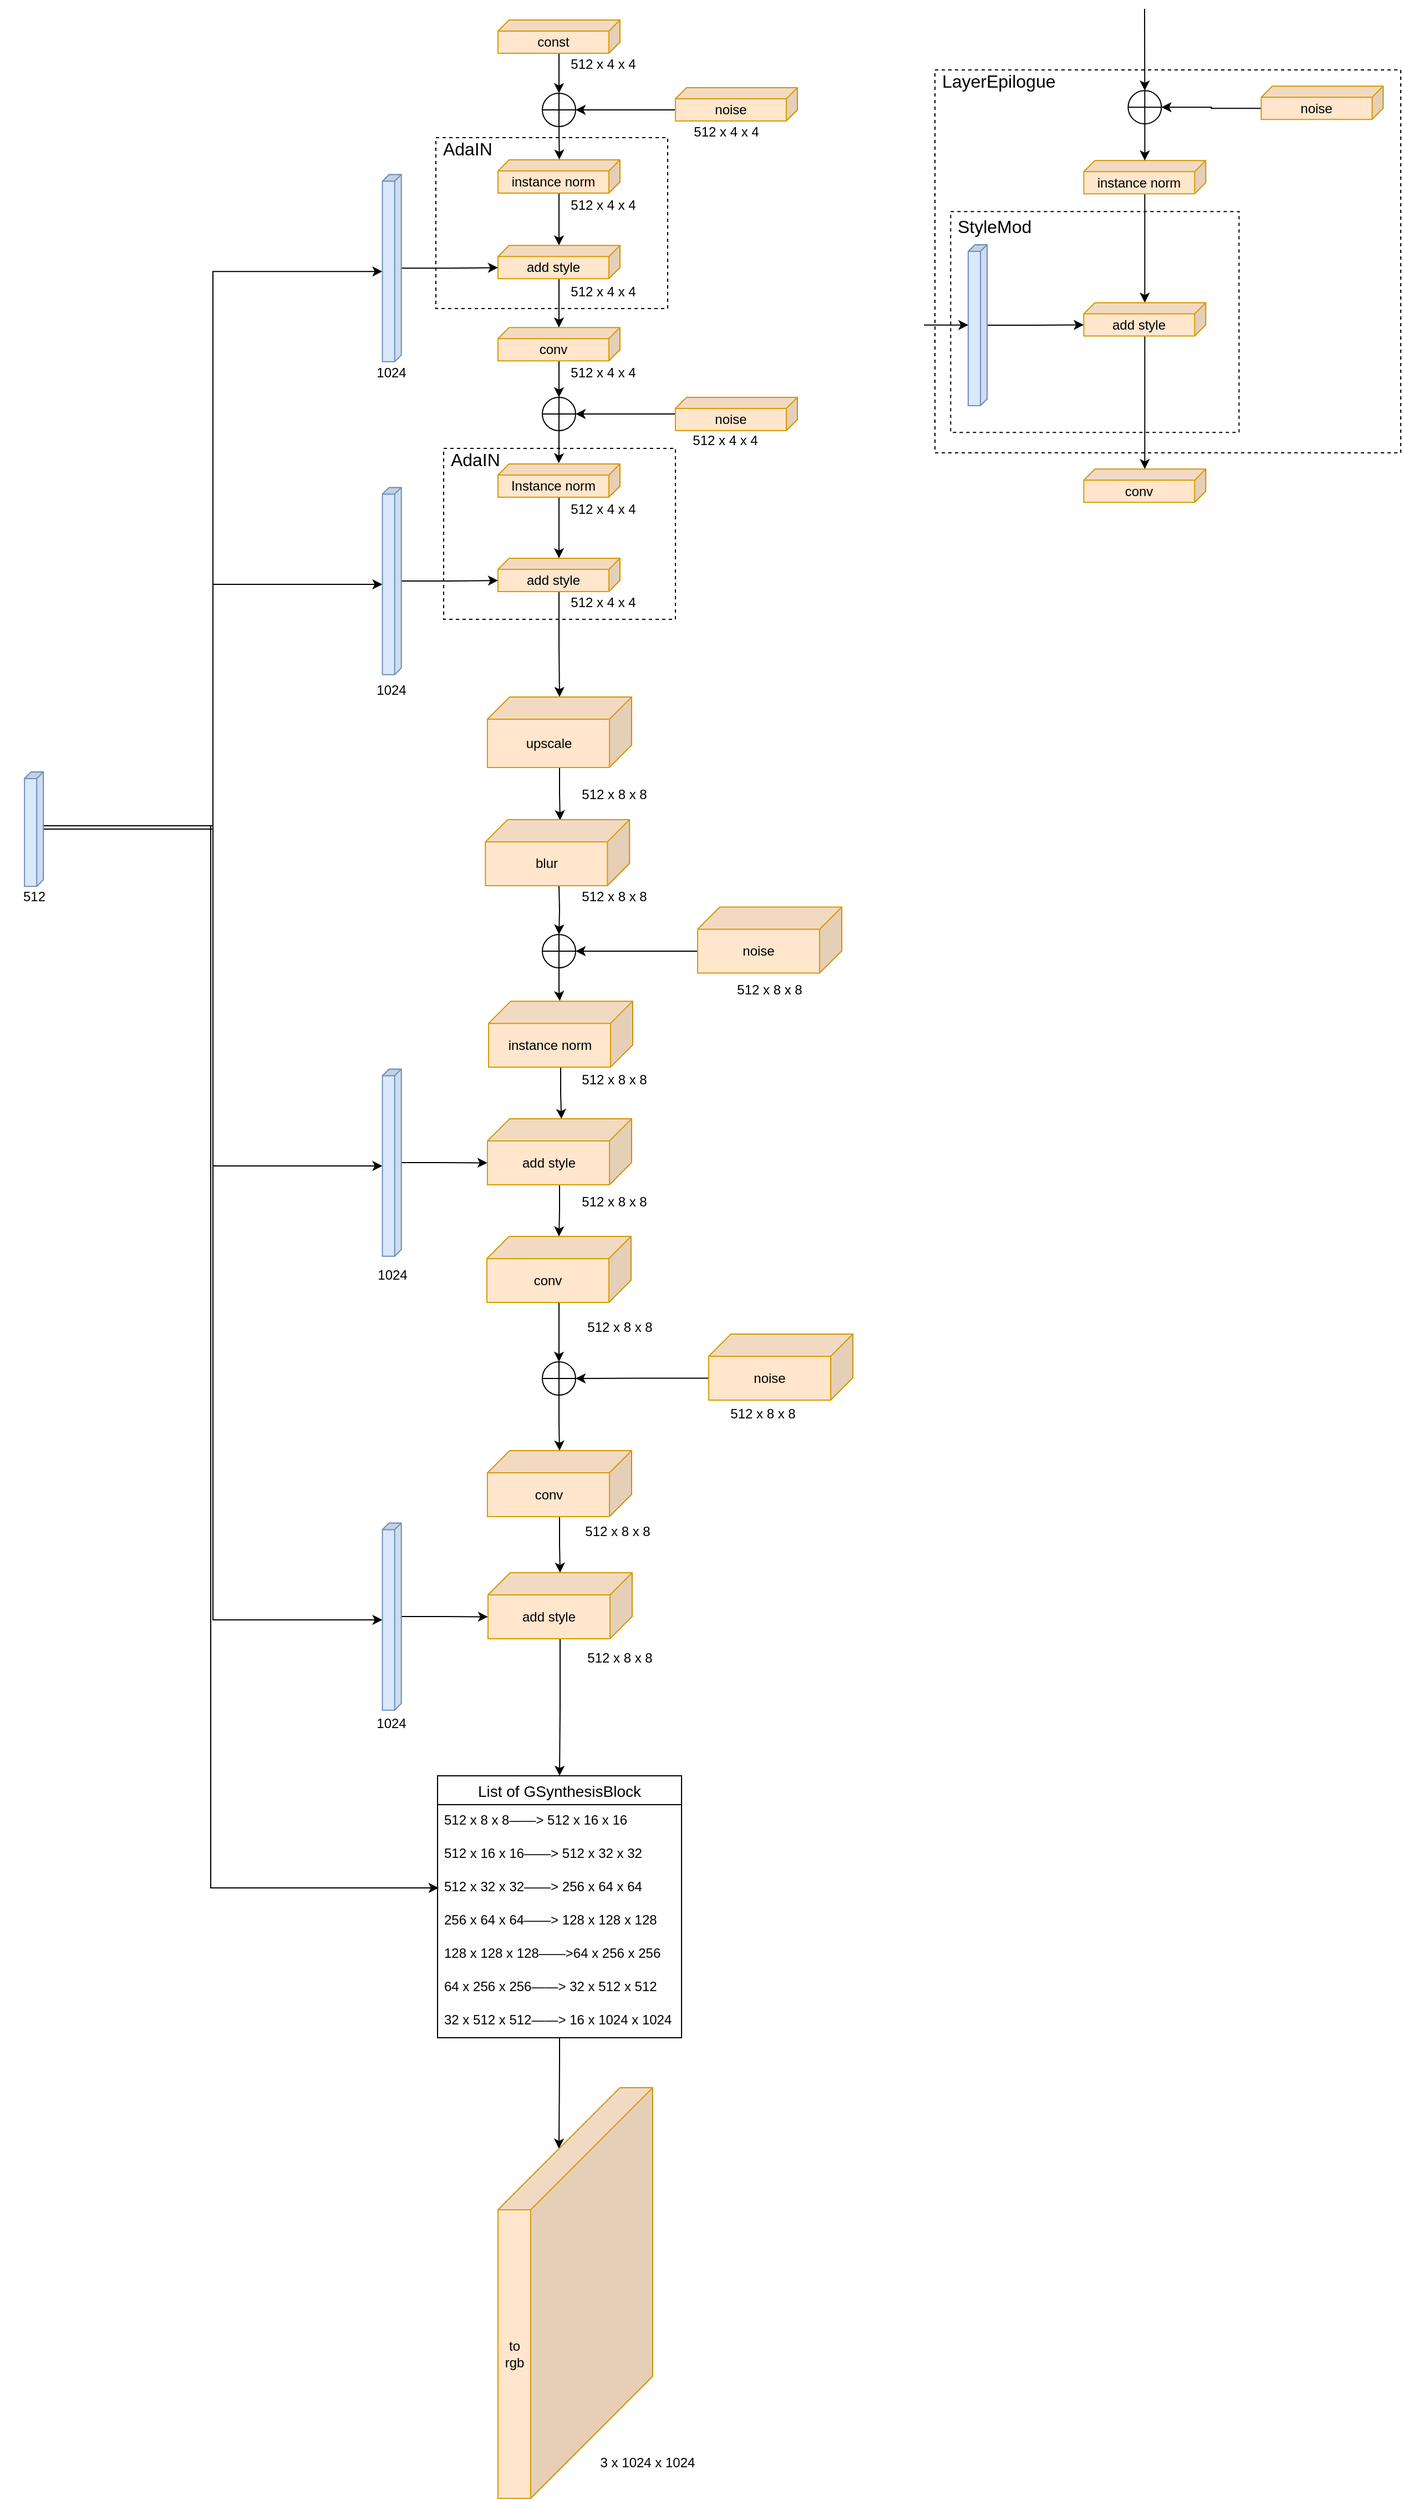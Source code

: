 <mxfile version="17.4.5" type="github">
  <diagram id="QJjx0-fPxzvcmYibJWj1" name="Page-1">
    <mxGraphModel dx="2404" dy="1077" grid="1" gridSize="10" guides="1" tooltips="1" connect="1" arrows="1" fold="1" page="1" pageScale="1" pageWidth="827" pageHeight="583" math="0" shadow="0">
      <root>
        <mxCell id="0" />
        <mxCell id="1" parent="0" />
        <mxCell id="H2S2A1CCqXSOWBCPPBL0-11" style="edgeStyle=orthogonalEdgeStyle;rounded=0;orthogonalLoop=1;jettySize=auto;html=1;entryX=0.5;entryY=0;entryDx=0;entryDy=0;entryPerimeter=0;" parent="1" source="H2S2A1CCqXSOWBCPPBL0-3" target="H2S2A1CCqXSOWBCPPBL0-6" edge="1">
          <mxGeometry relative="1" as="geometry" />
        </mxCell>
        <mxCell id="H2S2A1CCqXSOWBCPPBL0-3" value="const" style="shape=cube;whiteSpace=wrap;html=1;boundedLbl=1;backgroundOutline=1;darkOpacity=0.05;darkOpacity2=0.1;size=10;direction=east;flipH=1;fillColor=#ffe6cc;strokeColor=#d79b00;" parent="1" vertex="1">
          <mxGeometry x="-300" y="70" width="110" height="30" as="geometry" />
        </mxCell>
        <mxCell id="H2S2A1CCqXSOWBCPPBL0-8" style="edgeStyle=orthogonalEdgeStyle;rounded=0;orthogonalLoop=1;jettySize=auto;html=1;exitX=0;exitY=0;exitDx=110;exitDy=20;exitPerimeter=0;entryX=1;entryY=0.5;entryDx=0;entryDy=0;entryPerimeter=0;" parent="1" source="H2S2A1CCqXSOWBCPPBL0-4" target="H2S2A1CCqXSOWBCPPBL0-6" edge="1">
          <mxGeometry relative="1" as="geometry" />
        </mxCell>
        <mxCell id="H2S2A1CCqXSOWBCPPBL0-4" value="noise" style="shape=cube;whiteSpace=wrap;html=1;boundedLbl=1;backgroundOutline=1;darkOpacity=0.05;darkOpacity2=0.1;size=10;direction=east;flipH=1;fillColor=#ffe6cc;strokeColor=#d79b00;" parent="1" vertex="1">
          <mxGeometry x="-140" y="131" width="110" height="30" as="geometry" />
        </mxCell>
        <mxCell id="H2S2A1CCqXSOWBCPPBL0-22" value="" style="edgeStyle=orthogonalEdgeStyle;rounded=0;orthogonalLoop=1;jettySize=auto;html=1;" parent="1" source="H2S2A1CCqXSOWBCPPBL0-5" target="H2S2A1CCqXSOWBCPPBL0-21" edge="1">
          <mxGeometry relative="1" as="geometry" />
        </mxCell>
        <mxCell id="H2S2A1CCqXSOWBCPPBL0-5" value="instance norm" style="shape=cube;whiteSpace=wrap;html=1;boundedLbl=1;backgroundOutline=1;darkOpacity=0.05;darkOpacity2=0.1;size=10;direction=east;flipH=1;fillColor=#ffe6cc;strokeColor=#d79b00;" parent="1" vertex="1">
          <mxGeometry x="-300" y="196" width="110" height="30" as="geometry" />
        </mxCell>
        <mxCell id="H2S2A1CCqXSOWBCPPBL0-16" style="edgeStyle=orthogonalEdgeStyle;rounded=0;orthogonalLoop=1;jettySize=auto;html=1;exitX=0.5;exitY=1;exitDx=0;exitDy=0;exitPerimeter=0;entryX=0.497;entryY=-0.007;entryDx=0;entryDy=0;entryPerimeter=0;" parent="1" source="H2S2A1CCqXSOWBCPPBL0-6" target="H2S2A1CCqXSOWBCPPBL0-5" edge="1">
          <mxGeometry relative="1" as="geometry" />
        </mxCell>
        <mxCell id="H2S2A1CCqXSOWBCPPBL0-6" value="" style="verticalLabelPosition=bottom;verticalAlign=top;html=1;shape=mxgraph.flowchart.summing_function;" parent="1" vertex="1">
          <mxGeometry x="-260" y="136" width="30" height="30" as="geometry" />
        </mxCell>
        <mxCell id="H2S2A1CCqXSOWBCPPBL0-24" value="" style="edgeStyle=orthogonalEdgeStyle;rounded=0;orthogonalLoop=1;jettySize=auto;html=1;" parent="1" source="H2S2A1CCqXSOWBCPPBL0-21" target="H2S2A1CCqXSOWBCPPBL0-23" edge="1">
          <mxGeometry relative="1" as="geometry" />
        </mxCell>
        <mxCell id="H2S2A1CCqXSOWBCPPBL0-21" value="add style" style="shape=cube;whiteSpace=wrap;html=1;boundedLbl=1;backgroundOutline=1;darkOpacity=0.05;darkOpacity2=0.1;size=10;direction=east;flipH=1;fillColor=#ffe6cc;strokeColor=#d79b00;" parent="1" vertex="1">
          <mxGeometry x="-300" y="273.13" width="110" height="30" as="geometry" />
        </mxCell>
        <mxCell id="H2S2A1CCqXSOWBCPPBL0-30" style="edgeStyle=orthogonalEdgeStyle;rounded=0;orthogonalLoop=1;jettySize=auto;html=1;entryX=0.5;entryY=0;entryDx=0;entryDy=0;entryPerimeter=0;" parent="1" source="H2S2A1CCqXSOWBCPPBL0-23" target="H2S2A1CCqXSOWBCPPBL0-29" edge="1">
          <mxGeometry relative="1" as="geometry" />
        </mxCell>
        <mxCell id="H2S2A1CCqXSOWBCPPBL0-23" value="conv" style="shape=cube;whiteSpace=wrap;html=1;boundedLbl=1;backgroundOutline=1;darkOpacity=0.05;darkOpacity2=0.1;size=10;direction=east;flipH=1;fillColor=#ffe6cc;strokeColor=#d79b00;" parent="1" vertex="1">
          <mxGeometry x="-300" y="347.12" width="110" height="30" as="geometry" />
        </mxCell>
        <mxCell id="H2S2A1CCqXSOWBCPPBL0-28" value="" style="edgeStyle=orthogonalEdgeStyle;rounded=0;orthogonalLoop=1;jettySize=auto;html=1;" parent="1" source="H2S2A1CCqXSOWBCPPBL0-25" target="H2S2A1CCqXSOWBCPPBL0-27" edge="1">
          <mxGeometry relative="1" as="geometry" />
        </mxCell>
        <mxCell id="H2S2A1CCqXSOWBCPPBL0-25" value="Instance norm" style="shape=cube;whiteSpace=wrap;html=1;boundedLbl=1;backgroundOutline=1;darkOpacity=0.05;darkOpacity2=0.1;size=10;direction=east;flipH=1;fillColor=#ffe6cc;strokeColor=#d79b00;" parent="1" vertex="1">
          <mxGeometry x="-300" y="470" width="110" height="30" as="geometry" />
        </mxCell>
        <mxCell id="yOFQHBUtRHu9rPTzp1Fk-145" style="edgeStyle=orthogonalEdgeStyle;rounded=0;orthogonalLoop=1;jettySize=auto;html=1;fontSize=16;strokeWidth=1;" edge="1" parent="1" source="H2S2A1CCqXSOWBCPPBL0-27" target="yOFQHBUtRHu9rPTzp1Fk-143">
          <mxGeometry relative="1" as="geometry" />
        </mxCell>
        <mxCell id="H2S2A1CCqXSOWBCPPBL0-27" value="add style" style="shape=cube;whiteSpace=wrap;html=1;boundedLbl=1;backgroundOutline=1;darkOpacity=0.05;darkOpacity2=0.1;size=10;direction=east;flipH=1;fillColor=#ffe6cc;strokeColor=#d79b00;" parent="1" vertex="1">
          <mxGeometry x="-300" y="555" width="110" height="30" as="geometry" />
        </mxCell>
        <mxCell id="H2S2A1CCqXSOWBCPPBL0-31" style="edgeStyle=orthogonalEdgeStyle;rounded=0;orthogonalLoop=1;jettySize=auto;html=1;entryX=0.502;entryY=-0.021;entryDx=0;entryDy=0;entryPerimeter=0;" parent="1" source="H2S2A1CCqXSOWBCPPBL0-29" target="H2S2A1CCqXSOWBCPPBL0-25" edge="1">
          <mxGeometry relative="1" as="geometry" />
        </mxCell>
        <mxCell id="H2S2A1CCqXSOWBCPPBL0-29" value="" style="verticalLabelPosition=bottom;verticalAlign=top;html=1;shape=mxgraph.flowchart.summing_function;" parent="1" vertex="1">
          <mxGeometry x="-260" y="410" width="30" height="30" as="geometry" />
        </mxCell>
        <mxCell id="H2S2A1CCqXSOWBCPPBL0-33" style="edgeStyle=orthogonalEdgeStyle;rounded=0;orthogonalLoop=1;jettySize=auto;html=1;entryX=1;entryY=0.5;entryDx=0;entryDy=0;entryPerimeter=0;" parent="1" source="H2S2A1CCqXSOWBCPPBL0-32" target="H2S2A1CCqXSOWBCPPBL0-29" edge="1">
          <mxGeometry relative="1" as="geometry" />
        </mxCell>
        <mxCell id="H2S2A1CCqXSOWBCPPBL0-32" value="noise" style="shape=cube;whiteSpace=wrap;html=1;boundedLbl=1;backgroundOutline=1;darkOpacity=0.05;darkOpacity2=0.1;size=10;direction=east;flipH=1;fillColor=#ffe6cc;strokeColor=#d79b00;" parent="1" vertex="1">
          <mxGeometry x="-140" y="410" width="110" height="30" as="geometry" />
        </mxCell>
        <mxCell id="H2S2A1CCqXSOWBCPPBL0-34" value="512 x 4 x 4" style="text;html=1;strokeColor=none;fillColor=none;align=center;verticalAlign=middle;whiteSpace=wrap;rounded=0;" parent="1" vertex="1">
          <mxGeometry x="-240" y="105" width="70" height="10" as="geometry" />
        </mxCell>
        <mxCell id="H2S2A1CCqXSOWBCPPBL0-41" value="512 x 4 x 4" style="text;html=1;strokeColor=none;fillColor=none;align=center;verticalAlign=middle;whiteSpace=wrap;rounded=0;" parent="1" vertex="1">
          <mxGeometry x="-129" y="166" width="70" height="10" as="geometry" />
        </mxCell>
        <mxCell id="H2S2A1CCqXSOWBCPPBL0-42" value="512 x 4 x 4" style="text;html=1;strokeColor=none;fillColor=none;align=center;verticalAlign=middle;whiteSpace=wrap;rounded=0;" parent="1" vertex="1">
          <mxGeometry x="-240" y="232.25" width="70" height="10" as="geometry" />
        </mxCell>
        <mxCell id="H2S2A1CCqXSOWBCPPBL0-43" value="512 x 4 x 4" style="text;html=1;strokeColor=none;fillColor=none;align=center;verticalAlign=middle;whiteSpace=wrap;rounded=0;" parent="1" vertex="1">
          <mxGeometry x="-240" y="310.13" width="70" height="10" as="geometry" />
        </mxCell>
        <mxCell id="H2S2A1CCqXSOWBCPPBL0-44" value="512 x 4 x 4" style="text;html=1;strokeColor=none;fillColor=none;align=center;verticalAlign=middle;whiteSpace=wrap;rounded=0;" parent="1" vertex="1">
          <mxGeometry x="-240" y="383.06" width="70" height="10" as="geometry" />
        </mxCell>
        <mxCell id="H2S2A1CCqXSOWBCPPBL0-45" value="512 x 4 x 4" style="text;html=1;strokeColor=none;fillColor=none;align=center;verticalAlign=middle;whiteSpace=wrap;rounded=0;" parent="1" vertex="1">
          <mxGeometry x="-240" y="506" width="70" height="10" as="geometry" />
        </mxCell>
        <mxCell id="H2S2A1CCqXSOWBCPPBL0-46" value="512 x 4 x 4" style="text;html=1;strokeColor=none;fillColor=none;align=center;verticalAlign=middle;whiteSpace=wrap;rounded=0;" parent="1" vertex="1">
          <mxGeometry x="-240" y="590" width="70" height="10" as="geometry" />
        </mxCell>
        <mxCell id="H2S2A1CCqXSOWBCPPBL0-47" value="512 x 4 x 4" style="text;html=1;strokeColor=none;fillColor=none;align=center;verticalAlign=middle;whiteSpace=wrap;rounded=0;" parent="1" vertex="1">
          <mxGeometry x="-130" y="444.12" width="70" height="10" as="geometry" />
        </mxCell>
        <mxCell id="yOFQHBUtRHu9rPTzp1Fk-137" style="edgeStyle=orthogonalEdgeStyle;rounded=0;orthogonalLoop=1;jettySize=auto;html=1;entryX=0;entryY=0;entryDx=87.325;entryDy=17.05;entryPerimeter=0;fontSize=16;strokeWidth=1;" edge="1" parent="1" source="yOFQHBUtRHu9rPTzp1Fk-2" target="yOFQHBUtRHu9rPTzp1Fk-4">
          <mxGeometry relative="1" as="geometry" />
        </mxCell>
        <mxCell id="yOFQHBUtRHu9rPTzp1Fk-138" style="edgeStyle=orthogonalEdgeStyle;rounded=0;orthogonalLoop=1;jettySize=auto;html=1;exitX=0;exitY=0;exitDx=48.595;exitDy=0;exitPerimeter=0;entryX=0;entryY=0;entryDx=87.325;entryDy=17.05;entryPerimeter=0;fontSize=16;strokeWidth=1;" edge="1" parent="1" source="yOFQHBUtRHu9rPTzp1Fk-2" target="yOFQHBUtRHu9rPTzp1Fk-8">
          <mxGeometry relative="1" as="geometry" />
        </mxCell>
        <mxCell id="yOFQHBUtRHu9rPTzp1Fk-139" style="edgeStyle=orthogonalEdgeStyle;rounded=0;orthogonalLoop=1;jettySize=auto;html=1;exitX=0;exitY=0;exitDx=48.595;exitDy=0;exitPerimeter=0;entryX=0;entryY=0;entryDx=87.325;entryDy=17.05;entryPerimeter=0;fontSize=16;strokeWidth=1;" edge="1" parent="1" source="yOFQHBUtRHu9rPTzp1Fk-2" target="yOFQHBUtRHu9rPTzp1Fk-49">
          <mxGeometry relative="1" as="geometry" />
        </mxCell>
        <mxCell id="yOFQHBUtRHu9rPTzp1Fk-140" style="edgeStyle=orthogonalEdgeStyle;rounded=0;orthogonalLoop=1;jettySize=auto;html=1;exitX=0;exitY=0;exitDx=48.595;exitDy=0;exitPerimeter=0;entryX=0;entryY=0;entryDx=87.325;entryDy=17.05;entryPerimeter=0;fontSize=16;strokeWidth=1;" edge="1" parent="1" source="yOFQHBUtRHu9rPTzp1Fk-2" target="yOFQHBUtRHu9rPTzp1Fk-50">
          <mxGeometry relative="1" as="geometry" />
        </mxCell>
        <mxCell id="yOFQHBUtRHu9rPTzp1Fk-184" style="edgeStyle=orthogonalEdgeStyle;rounded=0;orthogonalLoop=1;jettySize=auto;html=1;exitX=0;exitY=0;exitDx=48.595;exitDy=0;exitPerimeter=0;fontSize=16;strokeWidth=1;entryX=0;entryY=0.5;entryDx=0;entryDy=0;" edge="1" parent="1">
          <mxGeometry relative="1" as="geometry">
            <mxPoint x="-353.5" y="1753" as="targetPoint" />
            <mxPoint x="-708.88" y="796.045" as="sourcePoint" />
            <Array as="points">
              <mxPoint x="-559" y="796" />
              <mxPoint x="-559" y="1753" />
            </Array>
          </mxGeometry>
        </mxCell>
        <mxCell id="yOFQHBUtRHu9rPTzp1Fk-2" value="" style="shape=cube;whiteSpace=wrap;html=1;boundedLbl=1;backgroundOutline=1;darkOpacity=0.05;darkOpacity2=0.1;size=6;direction=east;flipH=1;fillColor=#dae8fc;strokeColor=#6c8ebf;rotation=-90;flipV=1;" vertex="1" parent="1">
          <mxGeometry x="-770" y="790.52" width="103.19" height="17.05" as="geometry" />
        </mxCell>
        <mxCell id="yOFQHBUtRHu9rPTzp1Fk-10" style="edgeStyle=orthogonalEdgeStyle;rounded=0;orthogonalLoop=1;jettySize=auto;html=1;entryX=0;entryY=0;entryDx=110;entryDy=20;entryPerimeter=0;" edge="1" parent="1" source="yOFQHBUtRHu9rPTzp1Fk-4" target="H2S2A1CCqXSOWBCPPBL0-21">
          <mxGeometry relative="1" as="geometry" />
        </mxCell>
        <mxCell id="yOFQHBUtRHu9rPTzp1Fk-4" value="" style="shape=cube;whiteSpace=wrap;html=1;boundedLbl=1;backgroundOutline=1;darkOpacity=0.05;darkOpacity2=0.1;size=6;direction=east;flipH=1;fillColor=#dae8fc;strokeColor=#6c8ebf;rotation=-90;flipV=1;" vertex="1" parent="1">
          <mxGeometry x="-480" y="285.07" width="168.65" height="17.05" as="geometry" />
        </mxCell>
        <mxCell id="yOFQHBUtRHu9rPTzp1Fk-12" style="edgeStyle=orthogonalEdgeStyle;rounded=0;orthogonalLoop=1;jettySize=auto;html=1;entryX=0;entryY=0;entryDx=110;entryDy=20;entryPerimeter=0;" edge="1" parent="1" source="yOFQHBUtRHu9rPTzp1Fk-8" target="H2S2A1CCqXSOWBCPPBL0-27">
          <mxGeometry relative="1" as="geometry" />
        </mxCell>
        <mxCell id="yOFQHBUtRHu9rPTzp1Fk-8" value="" style="shape=cube;whiteSpace=wrap;html=1;boundedLbl=1;backgroundOutline=1;darkOpacity=0.05;darkOpacity2=0.1;size=6;direction=east;flipH=1;fillColor=#dae8fc;strokeColor=#6c8ebf;rotation=-90;flipV=1;" vertex="1" parent="1">
          <mxGeometry x="-480" y="567" width="168.65" height="17.05" as="geometry" />
        </mxCell>
        <mxCell id="yOFQHBUtRHu9rPTzp1Fk-13" value="512" style="text;html=1;strokeColor=none;fillColor=none;align=center;verticalAlign=middle;whiteSpace=wrap;rounded=0;" vertex="1" parent="1">
          <mxGeometry x="-748.41" y="845" width="60" height="30" as="geometry" />
        </mxCell>
        <mxCell id="yOFQHBUtRHu9rPTzp1Fk-14" value="1024" style="text;html=1;strokeColor=none;fillColor=none;align=center;verticalAlign=middle;whiteSpace=wrap;rounded=0;" vertex="1" parent="1">
          <mxGeometry x="-425.68" y="659" width="60" height="30" as="geometry" />
        </mxCell>
        <mxCell id="yOFQHBUtRHu9rPTzp1Fk-15" value="1024" style="text;html=1;strokeColor=none;fillColor=none;align=center;verticalAlign=middle;whiteSpace=wrap;rounded=0;" vertex="1" parent="1">
          <mxGeometry x="-425.68" y="373.06" width="60" height="30" as="geometry" />
        </mxCell>
        <mxCell id="yOFQHBUtRHu9rPTzp1Fk-29" style="edgeStyle=orthogonalEdgeStyle;rounded=0;orthogonalLoop=1;jettySize=auto;html=1;entryX=0.5;entryY=0;entryDx=0;entryDy=0;entryPerimeter=0;" edge="1" parent="1" target="yOFQHBUtRHu9rPTzp1Fk-24">
          <mxGeometry relative="1" as="geometry">
            <mxPoint x="-245" y="848.94" as="sourcePoint" />
          </mxGeometry>
        </mxCell>
        <mxCell id="yOFQHBUtRHu9rPTzp1Fk-31" style="edgeStyle=orthogonalEdgeStyle;rounded=0;orthogonalLoop=1;jettySize=auto;html=1;entryX=0.506;entryY=-0.003;entryDx=0;entryDy=0;entryPerimeter=0;" edge="1" parent="1" source="yOFQHBUtRHu9rPTzp1Fk-24" target="yOFQHBUtRHu9rPTzp1Fk-148">
          <mxGeometry relative="1" as="geometry">
            <mxPoint x="-245" y="942" as="targetPoint" />
          </mxGeometry>
        </mxCell>
        <mxCell id="yOFQHBUtRHu9rPTzp1Fk-24" value="" style="verticalLabelPosition=bottom;verticalAlign=top;html=1;shape=mxgraph.flowchart.summing_function;" vertex="1" parent="1">
          <mxGeometry x="-260" y="894" width="30" height="30" as="geometry" />
        </mxCell>
        <mxCell id="yOFQHBUtRHu9rPTzp1Fk-160" style="edgeStyle=orthogonalEdgeStyle;rounded=0;orthogonalLoop=1;jettySize=auto;html=1;fontSize=16;strokeWidth=1;" edge="1" parent="1" source="yOFQHBUtRHu9rPTzp1Fk-36" target="yOFQHBUtRHu9rPTzp1Fk-156">
          <mxGeometry relative="1" as="geometry" />
        </mxCell>
        <mxCell id="yOFQHBUtRHu9rPTzp1Fk-36" value="" style="verticalLabelPosition=bottom;verticalAlign=top;html=1;shape=mxgraph.flowchart.summing_function;" vertex="1" parent="1">
          <mxGeometry x="-260" y="1279" width="30" height="30" as="geometry" />
        </mxCell>
        <mxCell id="yOFQHBUtRHu9rPTzp1Fk-181" style="edgeStyle=orthogonalEdgeStyle;rounded=0;orthogonalLoop=1;jettySize=auto;html=1;entryX=0;entryY=0;entryDx=130;entryDy=39.74;entryPerimeter=0;fontSize=16;strokeWidth=1;" edge="1" parent="1" source="yOFQHBUtRHu9rPTzp1Fk-49" target="yOFQHBUtRHu9rPTzp1Fk-150">
          <mxGeometry relative="1" as="geometry" />
        </mxCell>
        <mxCell id="yOFQHBUtRHu9rPTzp1Fk-49" value="" style="shape=cube;whiteSpace=wrap;html=1;boundedLbl=1;backgroundOutline=1;darkOpacity=0.05;darkOpacity2=0.1;size=6;direction=east;flipH=1;fillColor=#dae8fc;strokeColor=#6c8ebf;rotation=-90;flipV=1;" vertex="1" parent="1">
          <mxGeometry x="-480" y="1091" width="168.65" height="17.05" as="geometry" />
        </mxCell>
        <mxCell id="yOFQHBUtRHu9rPTzp1Fk-179" style="edgeStyle=orthogonalEdgeStyle;rounded=0;orthogonalLoop=1;jettySize=auto;html=1;entryX=0;entryY=0;entryDx=130;entryDy=39.74;entryPerimeter=0;fontSize=16;strokeWidth=1;" edge="1" parent="1" source="yOFQHBUtRHu9rPTzp1Fk-50" target="yOFQHBUtRHu9rPTzp1Fk-157">
          <mxGeometry relative="1" as="geometry" />
        </mxCell>
        <mxCell id="yOFQHBUtRHu9rPTzp1Fk-50" value="" style="shape=cube;whiteSpace=wrap;html=1;boundedLbl=1;backgroundOutline=1;darkOpacity=0.05;darkOpacity2=0.1;size=6;direction=east;flipH=1;fillColor=#dae8fc;strokeColor=#6c8ebf;rotation=-90;flipV=1;" vertex="1" parent="1">
          <mxGeometry x="-480" y="1500" width="168.65" height="17.05" as="geometry" />
        </mxCell>
        <mxCell id="yOFQHBUtRHu9rPTzp1Fk-51" value="1024" style="text;html=1;strokeColor=none;fillColor=none;align=center;verticalAlign=middle;whiteSpace=wrap;rounded=0;" vertex="1" parent="1">
          <mxGeometry x="-425.68" y="1590" width="60" height="30" as="geometry" />
        </mxCell>
        <mxCell id="yOFQHBUtRHu9rPTzp1Fk-56" value="512 x 8 x 8" style="text;html=1;strokeColor=none;fillColor=none;align=center;verticalAlign=middle;whiteSpace=wrap;rounded=0;" vertex="1" parent="1">
          <mxGeometry x="-230" y="763" width="70" height="10" as="geometry" />
        </mxCell>
        <mxCell id="yOFQHBUtRHu9rPTzp1Fk-57" value="512 x 8 x 8" style="text;html=1;strokeColor=none;fillColor=none;align=center;verticalAlign=middle;whiteSpace=wrap;rounded=0;" vertex="1" parent="1">
          <mxGeometry x="-230" y="850" width="70" height="20" as="geometry" />
        </mxCell>
        <mxCell id="yOFQHBUtRHu9rPTzp1Fk-58" value="512 x 8 x 8" style="text;html=1;strokeColor=none;fillColor=none;align=center;verticalAlign=middle;whiteSpace=wrap;rounded=0;" vertex="1" parent="1">
          <mxGeometry x="-230" y="1020" width="70" height="10" as="geometry" />
        </mxCell>
        <mxCell id="yOFQHBUtRHu9rPTzp1Fk-59" value="512 x 8 x 8" style="text;html=1;strokeColor=none;fillColor=none;align=center;verticalAlign=middle;whiteSpace=wrap;rounded=0;" vertex="1" parent="1">
          <mxGeometry x="-230" y="1130" width="70" height="10" as="geometry" />
        </mxCell>
        <mxCell id="yOFQHBUtRHu9rPTzp1Fk-60" value="512 x 8 x 8" style="text;html=1;strokeColor=none;fillColor=none;align=center;verticalAlign=middle;whiteSpace=wrap;rounded=0;" vertex="1" parent="1">
          <mxGeometry x="-225" y="1243" width="70" height="10" as="geometry" />
        </mxCell>
        <mxCell id="yOFQHBUtRHu9rPTzp1Fk-61" value="512 x 8 x 8" style="text;html=1;strokeColor=none;fillColor=none;align=center;verticalAlign=middle;whiteSpace=wrap;rounded=0;" vertex="1" parent="1">
          <mxGeometry x="-90" y="939.07" width="70" height="10" as="geometry" />
        </mxCell>
        <mxCell id="yOFQHBUtRHu9rPTzp1Fk-62" value="512 x 8 x 8" style="text;html=1;strokeColor=none;fillColor=none;align=center;verticalAlign=middle;whiteSpace=wrap;rounded=0;" vertex="1" parent="1">
          <mxGeometry x="-96" y="1321" width="70" height="10" as="geometry" />
        </mxCell>
        <mxCell id="yOFQHBUtRHu9rPTzp1Fk-64" value="512 x 8 x 8" style="text;html=1;strokeColor=none;fillColor=none;align=center;verticalAlign=middle;whiteSpace=wrap;rounded=0;" vertex="1" parent="1">
          <mxGeometry x="-227" y="1427" width="70" height="10" as="geometry" />
        </mxCell>
        <mxCell id="yOFQHBUtRHu9rPTzp1Fk-65" value="512 x 8 x 8" style="text;html=1;strokeColor=none;fillColor=none;align=center;verticalAlign=middle;whiteSpace=wrap;rounded=0;" vertex="1" parent="1">
          <mxGeometry x="-225" y="1541" width="70" height="10" as="geometry" />
        </mxCell>
        <mxCell id="yOFQHBUtRHu9rPTzp1Fk-175" style="edgeStyle=orthogonalEdgeStyle;rounded=0;orthogonalLoop=1;jettySize=auto;html=1;entryX=0;entryY=0;entryDx=84.5;entryDy=55;entryPerimeter=0;fontSize=16;strokeWidth=1;" edge="1" parent="1" source="yOFQHBUtRHu9rPTzp1Fk-79" target="yOFQHBUtRHu9rPTzp1Fk-92">
          <mxGeometry relative="1" as="geometry" />
        </mxCell>
        <mxCell id="yOFQHBUtRHu9rPTzp1Fk-79" value="List of GSynthesisBlock" style="swimlane;fontStyle=0;childLayout=stackLayout;horizontal=1;startSize=26;horizontalStack=0;resizeParent=1;resizeParentMax=0;resizeLast=0;collapsible=1;marginBottom=0;align=center;fontSize=14;" vertex="1" parent="1">
          <mxGeometry x="-354.5" y="1652" width="220" height="236" as="geometry">
            <mxRectangle x="-90" y="1639" width="50" height="26" as="alternateBounds" />
          </mxGeometry>
        </mxCell>
        <mxCell id="yOFQHBUtRHu9rPTzp1Fk-83" value="512 x 8 x 8——&gt; 512 x 16 x 16" style="text;strokeColor=none;fillColor=none;spacingLeft=4;spacingRight=4;overflow=hidden;rotatable=0;points=[[0,0.5],[1,0.5]];portConstraint=eastwest;fontSize=12;" vertex="1" parent="yOFQHBUtRHu9rPTzp1Fk-79">
          <mxGeometry y="26" width="220" height="30" as="geometry" />
        </mxCell>
        <mxCell id="yOFQHBUtRHu9rPTzp1Fk-80" value="512 x 16 x 16——&gt; 512 x 32 x 32" style="text;strokeColor=none;fillColor=none;spacingLeft=4;spacingRight=4;overflow=hidden;rotatable=0;points=[[0,0.5],[1,0.5]];portConstraint=eastwest;fontSize=12;" vertex="1" parent="yOFQHBUtRHu9rPTzp1Fk-79">
          <mxGeometry y="56" width="220" height="30" as="geometry" />
        </mxCell>
        <mxCell id="yOFQHBUtRHu9rPTzp1Fk-81" value="512 x 32 x 32——&gt; 256 x 64 x 64" style="text;strokeColor=none;fillColor=none;spacingLeft=4;spacingRight=4;overflow=hidden;rotatable=0;points=[[0,0.5],[1,0.5]];portConstraint=eastwest;fontSize=12;" vertex="1" parent="yOFQHBUtRHu9rPTzp1Fk-79">
          <mxGeometry y="86" width="220" height="30" as="geometry" />
        </mxCell>
        <mxCell id="yOFQHBUtRHu9rPTzp1Fk-82" value="256 x 64 x 64——&gt; 128 x 128 x 128" style="text;strokeColor=none;fillColor=none;spacingLeft=4;spacingRight=4;overflow=hidden;rotatable=0;points=[[0,0.5],[1,0.5]];portConstraint=eastwest;fontSize=12;" vertex="1" parent="yOFQHBUtRHu9rPTzp1Fk-79">
          <mxGeometry y="116" width="220" height="30" as="geometry" />
        </mxCell>
        <mxCell id="yOFQHBUtRHu9rPTzp1Fk-84" value="128 x 128 x 128——&gt;64 x 256 x 256" style="text;strokeColor=none;fillColor=none;spacingLeft=4;spacingRight=4;overflow=hidden;rotatable=0;points=[[0,0.5],[1,0.5]];portConstraint=eastwest;fontSize=12;" vertex="1" parent="yOFQHBUtRHu9rPTzp1Fk-79">
          <mxGeometry y="146" width="220" height="30" as="geometry" />
        </mxCell>
        <mxCell id="yOFQHBUtRHu9rPTzp1Fk-86" value="64 x 256 x 256——&gt; 32 x 512 x 512" style="text;strokeColor=none;fillColor=none;spacingLeft=4;spacingRight=4;overflow=hidden;rotatable=0;points=[[0,0.5],[1,0.5]];portConstraint=eastwest;fontSize=12;" vertex="1" parent="yOFQHBUtRHu9rPTzp1Fk-79">
          <mxGeometry y="176" width="220" height="30" as="geometry" />
        </mxCell>
        <mxCell id="yOFQHBUtRHu9rPTzp1Fk-87" value="32 x 512 x 512——&gt; 16 x 1024 x 1024" style="text;strokeColor=none;fillColor=none;spacingLeft=4;spacingRight=4;overflow=hidden;rotatable=0;points=[[0,0.5],[1,0.5]];portConstraint=eastwest;fontSize=12;" vertex="1" parent="yOFQHBUtRHu9rPTzp1Fk-79">
          <mxGeometry y="206" width="220" height="30" as="geometry" />
        </mxCell>
        <mxCell id="yOFQHBUtRHu9rPTzp1Fk-92" value="to rgb" style="shape=cube;whiteSpace=wrap;html=1;boundedLbl=1;backgroundOutline=1;darkOpacity=0.05;darkOpacity2=0.1;size=110;direction=east;flipH=1;fillColor=#ffe6cc;strokeColor=#d79b00;flipV=0;" vertex="1" parent="1">
          <mxGeometry x="-300" y="1933" width="139.5" height="370" as="geometry" />
        </mxCell>
        <mxCell id="yOFQHBUtRHu9rPTzp1Fk-94" value="3 x 1024 x 1024" style="text;html=1;strokeColor=none;fillColor=none;align=center;verticalAlign=middle;whiteSpace=wrap;rounded=0;" vertex="1" parent="1">
          <mxGeometry x="-210" y="2266" width="90" height="10" as="geometry" />
        </mxCell>
        <mxCell id="yOFQHBUtRHu9rPTzp1Fk-95" value="&lt;div&gt;&lt;span&gt;&amp;nbsp;AdaIN&lt;/span&gt;&lt;/div&gt;&lt;div&gt;&lt;span&gt;&lt;br&gt;&lt;/span&gt;&lt;/div&gt;&lt;div&gt;&lt;span&gt;&lt;br&gt;&lt;/span&gt;&lt;/div&gt;&lt;div&gt;&lt;span&gt;&lt;br&gt;&lt;/span&gt;&lt;/div&gt;&lt;div&gt;&lt;span&gt;&lt;br&gt;&lt;/span&gt;&lt;/div&gt;&lt;div&gt;&lt;span&gt;&lt;br&gt;&lt;/span&gt;&lt;/div&gt;&lt;div&gt;&lt;br&gt;&lt;/div&gt;&lt;div&gt;&lt;br&gt;&lt;/div&gt;" style="rounded=0;whiteSpace=wrap;html=1;fontSize=16;fillColor=none;dashed=1;align=left;" vertex="1" parent="1">
          <mxGeometry x="-356" y="176" width="209" height="154" as="geometry" />
        </mxCell>
        <mxCell id="yOFQHBUtRHu9rPTzp1Fk-96" value="&lt;div&gt;&lt;span&gt;&amp;nbsp;&lt;/span&gt;&lt;span&gt;AdaIN&lt;/span&gt;&lt;/div&gt;&lt;div&gt;&lt;span&gt;&lt;br&gt;&lt;/span&gt;&lt;/div&gt;&lt;div&gt;&lt;span&gt;&lt;br&gt;&lt;/span&gt;&lt;/div&gt;&lt;div&gt;&lt;span&gt;&lt;br&gt;&lt;/span&gt;&lt;/div&gt;&lt;div&gt;&lt;span&gt;&lt;br&gt;&lt;/span&gt;&lt;/div&gt;&lt;div&gt;&lt;span&gt;&lt;br&gt;&lt;/span&gt;&lt;/div&gt;&lt;div&gt;&lt;span&gt;&lt;br&gt;&lt;/span&gt;&lt;/div&gt;&lt;div&gt;&lt;span&gt;&lt;br&gt;&lt;/span&gt;&lt;/div&gt;" style="rounded=0;whiteSpace=wrap;html=1;fontSize=16;fillColor=none;dashed=1;align=left;" vertex="1" parent="1">
          <mxGeometry x="-349" y="456" width="209" height="154" as="geometry" />
        </mxCell>
        <mxCell id="yOFQHBUtRHu9rPTzp1Fk-121" style="edgeStyle=orthogonalEdgeStyle;rounded=0;orthogonalLoop=1;jettySize=auto;html=1;fontSize=16;strokeWidth=1;" edge="1" parent="1" source="yOFQHBUtRHu9rPTzp1Fk-103" target="yOFQHBUtRHu9rPTzp1Fk-106">
          <mxGeometry relative="1" as="geometry" />
        </mxCell>
        <mxCell id="yOFQHBUtRHu9rPTzp1Fk-103" value="instance norm" style="shape=cube;whiteSpace=wrap;html=1;boundedLbl=1;backgroundOutline=1;darkOpacity=0.05;darkOpacity2=0.1;size=10;direction=east;flipH=1;fillColor=#ffe6cc;strokeColor=#d79b00;" vertex="1" parent="1">
          <mxGeometry x="228.17" y="196.6" width="110" height="30" as="geometry" />
        </mxCell>
        <mxCell id="yOFQHBUtRHu9rPTzp1Fk-105" value="" style="edgeStyle=orthogonalEdgeStyle;rounded=0;orthogonalLoop=1;jettySize=auto;html=1;" edge="1" parent="1" source="yOFQHBUtRHu9rPTzp1Fk-106" target="yOFQHBUtRHu9rPTzp1Fk-107">
          <mxGeometry relative="1" as="geometry" />
        </mxCell>
        <mxCell id="yOFQHBUtRHu9rPTzp1Fk-106" value="add style" style="shape=cube;whiteSpace=wrap;html=1;boundedLbl=1;backgroundOutline=1;darkOpacity=0.05;darkOpacity2=0.1;size=10;direction=east;flipH=1;fillColor=#ffe6cc;strokeColor=#d79b00;" vertex="1" parent="1">
          <mxGeometry x="228.17" y="324.73" width="110" height="30" as="geometry" />
        </mxCell>
        <mxCell id="yOFQHBUtRHu9rPTzp1Fk-107" value="conv" style="shape=cube;whiteSpace=wrap;html=1;boundedLbl=1;backgroundOutline=1;darkOpacity=0.05;darkOpacity2=0.1;size=10;direction=east;flipH=1;fillColor=#ffe6cc;strokeColor=#d79b00;" vertex="1" parent="1">
          <mxGeometry x="228.17" y="474.66" width="110" height="30" as="geometry" />
        </mxCell>
        <mxCell id="yOFQHBUtRHu9rPTzp1Fk-111" style="edgeStyle=orthogonalEdgeStyle;rounded=0;orthogonalLoop=1;jettySize=auto;html=1;entryX=0;entryY=0;entryDx=110;entryDy=20;entryPerimeter=0;" edge="1" parent="1" source="yOFQHBUtRHu9rPTzp1Fk-112" target="yOFQHBUtRHu9rPTzp1Fk-106">
          <mxGeometry relative="1" as="geometry" />
        </mxCell>
        <mxCell id="yOFQHBUtRHu9rPTzp1Fk-112" value="" style="shape=cube;whiteSpace=wrap;html=1;boundedLbl=1;backgroundOutline=1;darkOpacity=0.05;darkOpacity2=0.1;size=6;direction=east;flipH=1;fillColor=#dae8fc;strokeColor=#6c8ebf;rotation=-90;flipV=1;" vertex="1" parent="1">
          <mxGeometry x="60" y="336.49" width="145" height="17.05" as="geometry" />
        </mxCell>
        <mxCell id="yOFQHBUtRHu9rPTzp1Fk-118" value="" style="endArrow=classic;html=1;rounded=0;fontSize=16;strokeWidth=1;" edge="1" parent="1">
          <mxGeometry width="50" height="50" relative="1" as="geometry">
            <mxPoint x="84.17" y="344.82" as="sourcePoint" />
            <mxPoint x="124.17" y="344.82" as="targetPoint" />
          </mxGeometry>
        </mxCell>
        <mxCell id="yOFQHBUtRHu9rPTzp1Fk-122" value="&lt;div&gt;&lt;span&gt;&amp;nbsp;StyleMod&lt;/span&gt;&lt;/div&gt;&lt;div&gt;&lt;span&gt;&lt;br&gt;&lt;/span&gt;&lt;/div&gt;&lt;div&gt;&lt;span&gt;&lt;br&gt;&lt;/span&gt;&lt;/div&gt;&lt;div&gt;&lt;span&gt;&lt;br&gt;&lt;/span&gt;&lt;/div&gt;&lt;div&gt;&lt;span&gt;&lt;br&gt;&lt;/span&gt;&lt;/div&gt;&lt;div&gt;&lt;span&gt;&lt;br&gt;&lt;/span&gt;&lt;/div&gt;&lt;div&gt;&lt;span&gt;&lt;br&gt;&lt;/span&gt;&lt;/div&gt;&lt;div&gt;&lt;span&gt;&lt;br&gt;&lt;/span&gt;&lt;/div&gt;&lt;div&gt;&lt;span&gt;&lt;br&gt;&lt;/span&gt;&lt;/div&gt;&lt;div&gt;&lt;span&gt;&lt;br&gt;&lt;/span&gt;&lt;/div&gt;" style="rounded=0;whiteSpace=wrap;html=1;dashed=1;fontSize=16;fillColor=none;align=left;" vertex="1" parent="1">
          <mxGeometry x="108.17" y="242.6" width="260" height="199" as="geometry" />
        </mxCell>
        <mxCell id="yOFQHBUtRHu9rPTzp1Fk-125" style="edgeStyle=orthogonalEdgeStyle;rounded=0;orthogonalLoop=1;jettySize=auto;html=1;exitX=0;exitY=0;exitDx=110;exitDy=20;exitPerimeter=0;entryX=1;entryY=0.5;entryDx=0;entryDy=0;entryPerimeter=0;" edge="1" parent="1" source="yOFQHBUtRHu9rPTzp1Fk-126" target="yOFQHBUtRHu9rPTzp1Fk-127">
          <mxGeometry relative="1" as="geometry" />
        </mxCell>
        <mxCell id="yOFQHBUtRHu9rPTzp1Fk-126" value="noise" style="shape=cube;whiteSpace=wrap;html=1;boundedLbl=1;backgroundOutline=1;darkOpacity=0.05;darkOpacity2=0.1;size=10;direction=east;flipH=1;fillColor=#ffe6cc;strokeColor=#d79b00;" vertex="1" parent="1">
          <mxGeometry x="388.17" y="129.6" width="110" height="30" as="geometry" />
        </mxCell>
        <mxCell id="yOFQHBUtRHu9rPTzp1Fk-133" value="" style="edgeStyle=orthogonalEdgeStyle;rounded=0;orthogonalLoop=1;jettySize=auto;html=1;fontSize=16;strokeWidth=1;" edge="1" parent="1" source="yOFQHBUtRHu9rPTzp1Fk-127" target="yOFQHBUtRHu9rPTzp1Fk-103">
          <mxGeometry relative="1" as="geometry" />
        </mxCell>
        <mxCell id="yOFQHBUtRHu9rPTzp1Fk-127" value="" style="verticalLabelPosition=bottom;verticalAlign=top;html=1;shape=mxgraph.flowchart.summing_function;" vertex="1" parent="1">
          <mxGeometry x="268.17" y="133.6" width="30" height="30" as="geometry" />
        </mxCell>
        <mxCell id="yOFQHBUtRHu9rPTzp1Fk-135" value="" style="endArrow=classic;html=1;rounded=0;fontSize=16;strokeWidth=1;entryX=0.5;entryY=0;entryDx=0;entryDy=0;entryPerimeter=0;" edge="1" parent="1" target="yOFQHBUtRHu9rPTzp1Fk-127">
          <mxGeometry width="50" height="50" relative="1" as="geometry">
            <mxPoint x="283" y="60" as="sourcePoint" />
            <mxPoint x="298.17" y="115" as="targetPoint" />
          </mxGeometry>
        </mxCell>
        <mxCell id="yOFQHBUtRHu9rPTzp1Fk-136" value="&amp;nbsp;LayerEpilogue&lt;br&gt;&lt;br&gt;&lt;br&gt;&lt;br&gt;&lt;br&gt;&lt;br&gt;&lt;br&gt;&lt;br&gt;&lt;br&gt;&lt;br&gt;&lt;br&gt;&lt;br&gt;&lt;br&gt;&lt;br&gt;&lt;br&gt;&lt;br&gt;&lt;br&gt;&lt;div&gt;&lt;br&gt;&lt;/div&gt;" style="rounded=0;whiteSpace=wrap;html=1;dashed=1;fontSize=16;fillColor=none;align=left;" vertex="1" parent="1">
          <mxGeometry x="94" y="115" width="420" height="345" as="geometry" />
        </mxCell>
        <mxCell id="yOFQHBUtRHu9rPTzp1Fk-176" style="edgeStyle=orthogonalEdgeStyle;rounded=0;orthogonalLoop=1;jettySize=auto;html=1;entryX=0.482;entryY=0.008;entryDx=0;entryDy=0;entryPerimeter=0;fontSize=16;strokeWidth=1;" edge="1" parent="1" source="yOFQHBUtRHu9rPTzp1Fk-143" target="yOFQHBUtRHu9rPTzp1Fk-147">
          <mxGeometry relative="1" as="geometry" />
        </mxCell>
        <mxCell id="yOFQHBUtRHu9rPTzp1Fk-143" value="upscale" style="shape=cube;whiteSpace=wrap;html=1;boundedLbl=1;backgroundOutline=1;darkOpacity=0.05;darkOpacity2=0.1;size=20;direction=east;flipH=1;fillColor=#ffe6cc;strokeColor=#d79b00;" vertex="1" parent="1">
          <mxGeometry x="-309.5" y="680" width="130" height="63.48" as="geometry" />
        </mxCell>
        <mxCell id="yOFQHBUtRHu9rPTzp1Fk-147" value="blur" style="shape=cube;whiteSpace=wrap;html=1;boundedLbl=1;backgroundOutline=1;darkOpacity=0.05;darkOpacity2=0.1;size=20;direction=east;flipH=1;fillColor=#ffe6cc;strokeColor=#d79b00;" vertex="1" parent="1">
          <mxGeometry x="-311.35" y="790.52" width="130" height="59.48" as="geometry" />
        </mxCell>
        <mxCell id="yOFQHBUtRHu9rPTzp1Fk-177" style="edgeStyle=orthogonalEdgeStyle;rounded=0;orthogonalLoop=1;jettySize=auto;html=1;entryX=0.487;entryY=0.003;entryDx=0;entryDy=0;entryPerimeter=0;fontSize=16;strokeWidth=1;" edge="1" parent="1" source="yOFQHBUtRHu9rPTzp1Fk-148" target="yOFQHBUtRHu9rPTzp1Fk-150">
          <mxGeometry relative="1" as="geometry" />
        </mxCell>
        <mxCell id="yOFQHBUtRHu9rPTzp1Fk-148" value="instance norm" style="shape=cube;whiteSpace=wrap;html=1;boundedLbl=1;backgroundOutline=1;darkOpacity=0.05;darkOpacity2=0.1;size=20;direction=east;flipH=1;fillColor=#ffe6cc;strokeColor=#d79b00;" vertex="1" parent="1">
          <mxGeometry x="-308.5" y="954.07" width="130" height="59.48" as="geometry" />
        </mxCell>
        <mxCell id="yOFQHBUtRHu9rPTzp1Fk-163" style="edgeStyle=orthogonalEdgeStyle;rounded=0;orthogonalLoop=1;jettySize=auto;html=1;fontSize=16;strokeWidth=1;" edge="1" parent="1" source="yOFQHBUtRHu9rPTzp1Fk-150" target="yOFQHBUtRHu9rPTzp1Fk-153">
          <mxGeometry relative="1" as="geometry" />
        </mxCell>
        <mxCell id="yOFQHBUtRHu9rPTzp1Fk-150" value="add style" style="shape=cube;whiteSpace=wrap;html=1;boundedLbl=1;backgroundOutline=1;darkOpacity=0.05;darkOpacity2=0.1;size=20;direction=east;flipH=1;fillColor=#ffe6cc;strokeColor=#d79b00;" vertex="1" parent="1">
          <mxGeometry x="-309.5" y="1060" width="130" height="59.48" as="geometry" />
        </mxCell>
        <mxCell id="yOFQHBUtRHu9rPTzp1Fk-171" style="edgeStyle=orthogonalEdgeStyle;rounded=0;orthogonalLoop=1;jettySize=auto;html=1;entryX=0.5;entryY=0;entryDx=0;entryDy=0;entryPerimeter=0;fontSize=16;strokeWidth=1;" edge="1" parent="1" source="yOFQHBUtRHu9rPTzp1Fk-153" target="yOFQHBUtRHu9rPTzp1Fk-36">
          <mxGeometry relative="1" as="geometry" />
        </mxCell>
        <mxCell id="yOFQHBUtRHu9rPTzp1Fk-153" value="conv" style="shape=cube;whiteSpace=wrap;html=1;boundedLbl=1;backgroundOutline=1;darkOpacity=0.05;darkOpacity2=0.1;size=20;direction=east;flipH=1;fillColor=#ffe6cc;strokeColor=#d79b00;" vertex="1" parent="1">
          <mxGeometry x="-310" y="1166" width="130" height="59.48" as="geometry" />
        </mxCell>
        <mxCell id="yOFQHBUtRHu9rPTzp1Fk-166" style="edgeStyle=orthogonalEdgeStyle;rounded=0;orthogonalLoop=1;jettySize=auto;html=1;exitX=0;exitY=0;exitDx=110;exitDy=39.74;exitPerimeter=0;entryX=1;entryY=0.5;entryDx=0;entryDy=0;entryPerimeter=0;fontSize=16;strokeWidth=1;" edge="1" parent="1" source="yOFQHBUtRHu9rPTzp1Fk-155" target="yOFQHBUtRHu9rPTzp1Fk-24">
          <mxGeometry relative="1" as="geometry" />
        </mxCell>
        <mxCell id="yOFQHBUtRHu9rPTzp1Fk-155" value="noise" style="shape=cube;whiteSpace=wrap;html=1;boundedLbl=1;backgroundOutline=1;darkOpacity=0.05;darkOpacity2=0.1;size=20;direction=east;flipH=1;fillColor=#ffe6cc;strokeColor=#d79b00;" vertex="1" parent="1">
          <mxGeometry x="-120" y="869.26" width="130" height="59.48" as="geometry" />
        </mxCell>
        <mxCell id="yOFQHBUtRHu9rPTzp1Fk-161" style="edgeStyle=orthogonalEdgeStyle;rounded=0;orthogonalLoop=1;jettySize=auto;html=1;fontSize=16;strokeWidth=1;" edge="1" parent="1" source="yOFQHBUtRHu9rPTzp1Fk-156" target="yOFQHBUtRHu9rPTzp1Fk-157">
          <mxGeometry relative="1" as="geometry" />
        </mxCell>
        <mxCell id="yOFQHBUtRHu9rPTzp1Fk-156" value="conv" style="shape=cube;whiteSpace=wrap;html=1;boundedLbl=1;backgroundOutline=1;darkOpacity=0.05;darkOpacity2=0.1;size=20;direction=east;flipH=1;fillColor=#ffe6cc;strokeColor=#d79b00;" vertex="1" parent="1">
          <mxGeometry x="-309.5" y="1359" width="130" height="59.48" as="geometry" />
        </mxCell>
        <mxCell id="yOFQHBUtRHu9rPTzp1Fk-162" style="edgeStyle=orthogonalEdgeStyle;rounded=0;orthogonalLoop=1;jettySize=auto;html=1;entryX=0.5;entryY=0;entryDx=0;entryDy=0;fontSize=16;strokeWidth=1;" edge="1" parent="1" source="yOFQHBUtRHu9rPTzp1Fk-157" target="yOFQHBUtRHu9rPTzp1Fk-79">
          <mxGeometry relative="1" as="geometry" />
        </mxCell>
        <mxCell id="yOFQHBUtRHu9rPTzp1Fk-157" value="add style" style="shape=cube;whiteSpace=wrap;html=1;boundedLbl=1;backgroundOutline=1;darkOpacity=0.05;darkOpacity2=0.1;size=20;direction=east;flipH=1;fillColor=#ffe6cc;strokeColor=#d79b00;" vertex="1" parent="1">
          <mxGeometry x="-309" y="1469" width="130" height="59.48" as="geometry" />
        </mxCell>
        <mxCell id="yOFQHBUtRHu9rPTzp1Fk-167" style="edgeStyle=orthogonalEdgeStyle;rounded=0;orthogonalLoop=1;jettySize=auto;html=1;exitX=0;exitY=0;exitDx=110;exitDy=39.74;exitPerimeter=0;entryX=1;entryY=0.5;entryDx=0;entryDy=0;entryPerimeter=0;fontSize=16;strokeWidth=1;" edge="1" parent="1" source="yOFQHBUtRHu9rPTzp1Fk-159" target="yOFQHBUtRHu9rPTzp1Fk-36">
          <mxGeometry relative="1" as="geometry" />
        </mxCell>
        <mxCell id="yOFQHBUtRHu9rPTzp1Fk-159" value="noise" style="shape=cube;whiteSpace=wrap;html=1;boundedLbl=1;backgroundOutline=1;darkOpacity=0.05;darkOpacity2=0.1;size=20;direction=east;flipH=1;fillColor=#ffe6cc;strokeColor=#d79b00;" vertex="1" parent="1">
          <mxGeometry x="-110" y="1254" width="130" height="59.48" as="geometry" />
        </mxCell>
        <mxCell id="yOFQHBUtRHu9rPTzp1Fk-182" value="1024" style="text;html=1;strokeColor=none;fillColor=none;align=center;verticalAlign=middle;whiteSpace=wrap;rounded=0;" vertex="1" parent="1">
          <mxGeometry x="-425.0" y="1186" width="60" height="30" as="geometry" />
        </mxCell>
      </root>
    </mxGraphModel>
  </diagram>
</mxfile>
